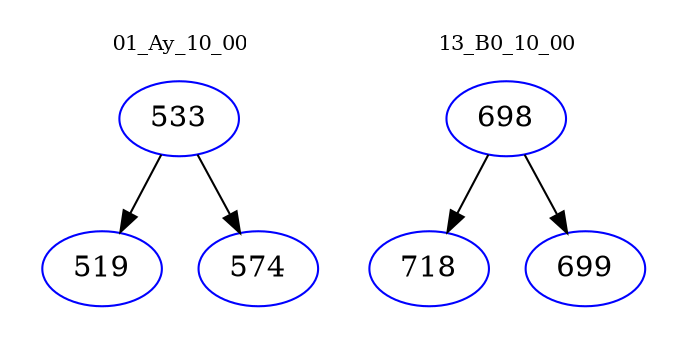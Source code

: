 digraph{
subgraph cluster_0 {
color = white
label = "01_Ay_10_00";
fontsize=10;
T0_533 [label="533", color="blue"]
T0_533 -> T0_519 [color="black"]
T0_519 [label="519", color="blue"]
T0_533 -> T0_574 [color="black"]
T0_574 [label="574", color="blue"]
}
subgraph cluster_1 {
color = white
label = "13_B0_10_00";
fontsize=10;
T1_698 [label="698", color="blue"]
T1_698 -> T1_718 [color="black"]
T1_718 [label="718", color="blue"]
T1_698 -> T1_699 [color="black"]
T1_699 [label="699", color="blue"]
}
}
